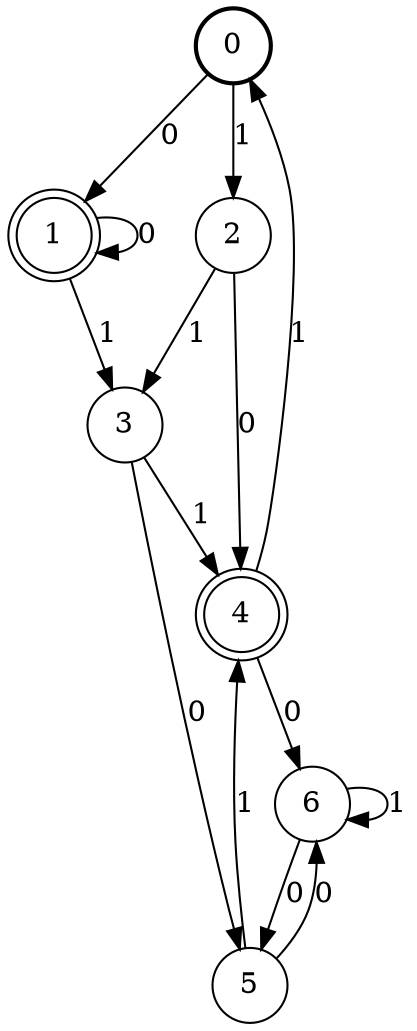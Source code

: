 digraph Automat {
    node [shape = circle];
    0 [style = "bold"];
    0 -> 1 [label = "0"];
    0 -> 2 [label = "1"];
    1 [peripheries=2]
    1 -> 1 [label = "0"];
    1 -> 3 [label = "1"];
    2 -> 4 [label = "0"];
    2 -> 3 [label = "1"];
    3 -> 5 [label = "0"];
    3 -> 4 [label = "1"];
    4 [peripheries=2]
    4 -> 6 [label = "0"];
    4 -> 0 [label = "1"];
    5 -> 6 [label = "0"];
    5 -> 4 [label = "1"];
    6 -> 5 [label = "0"];
    6 -> 6 [label = "1"];
}
